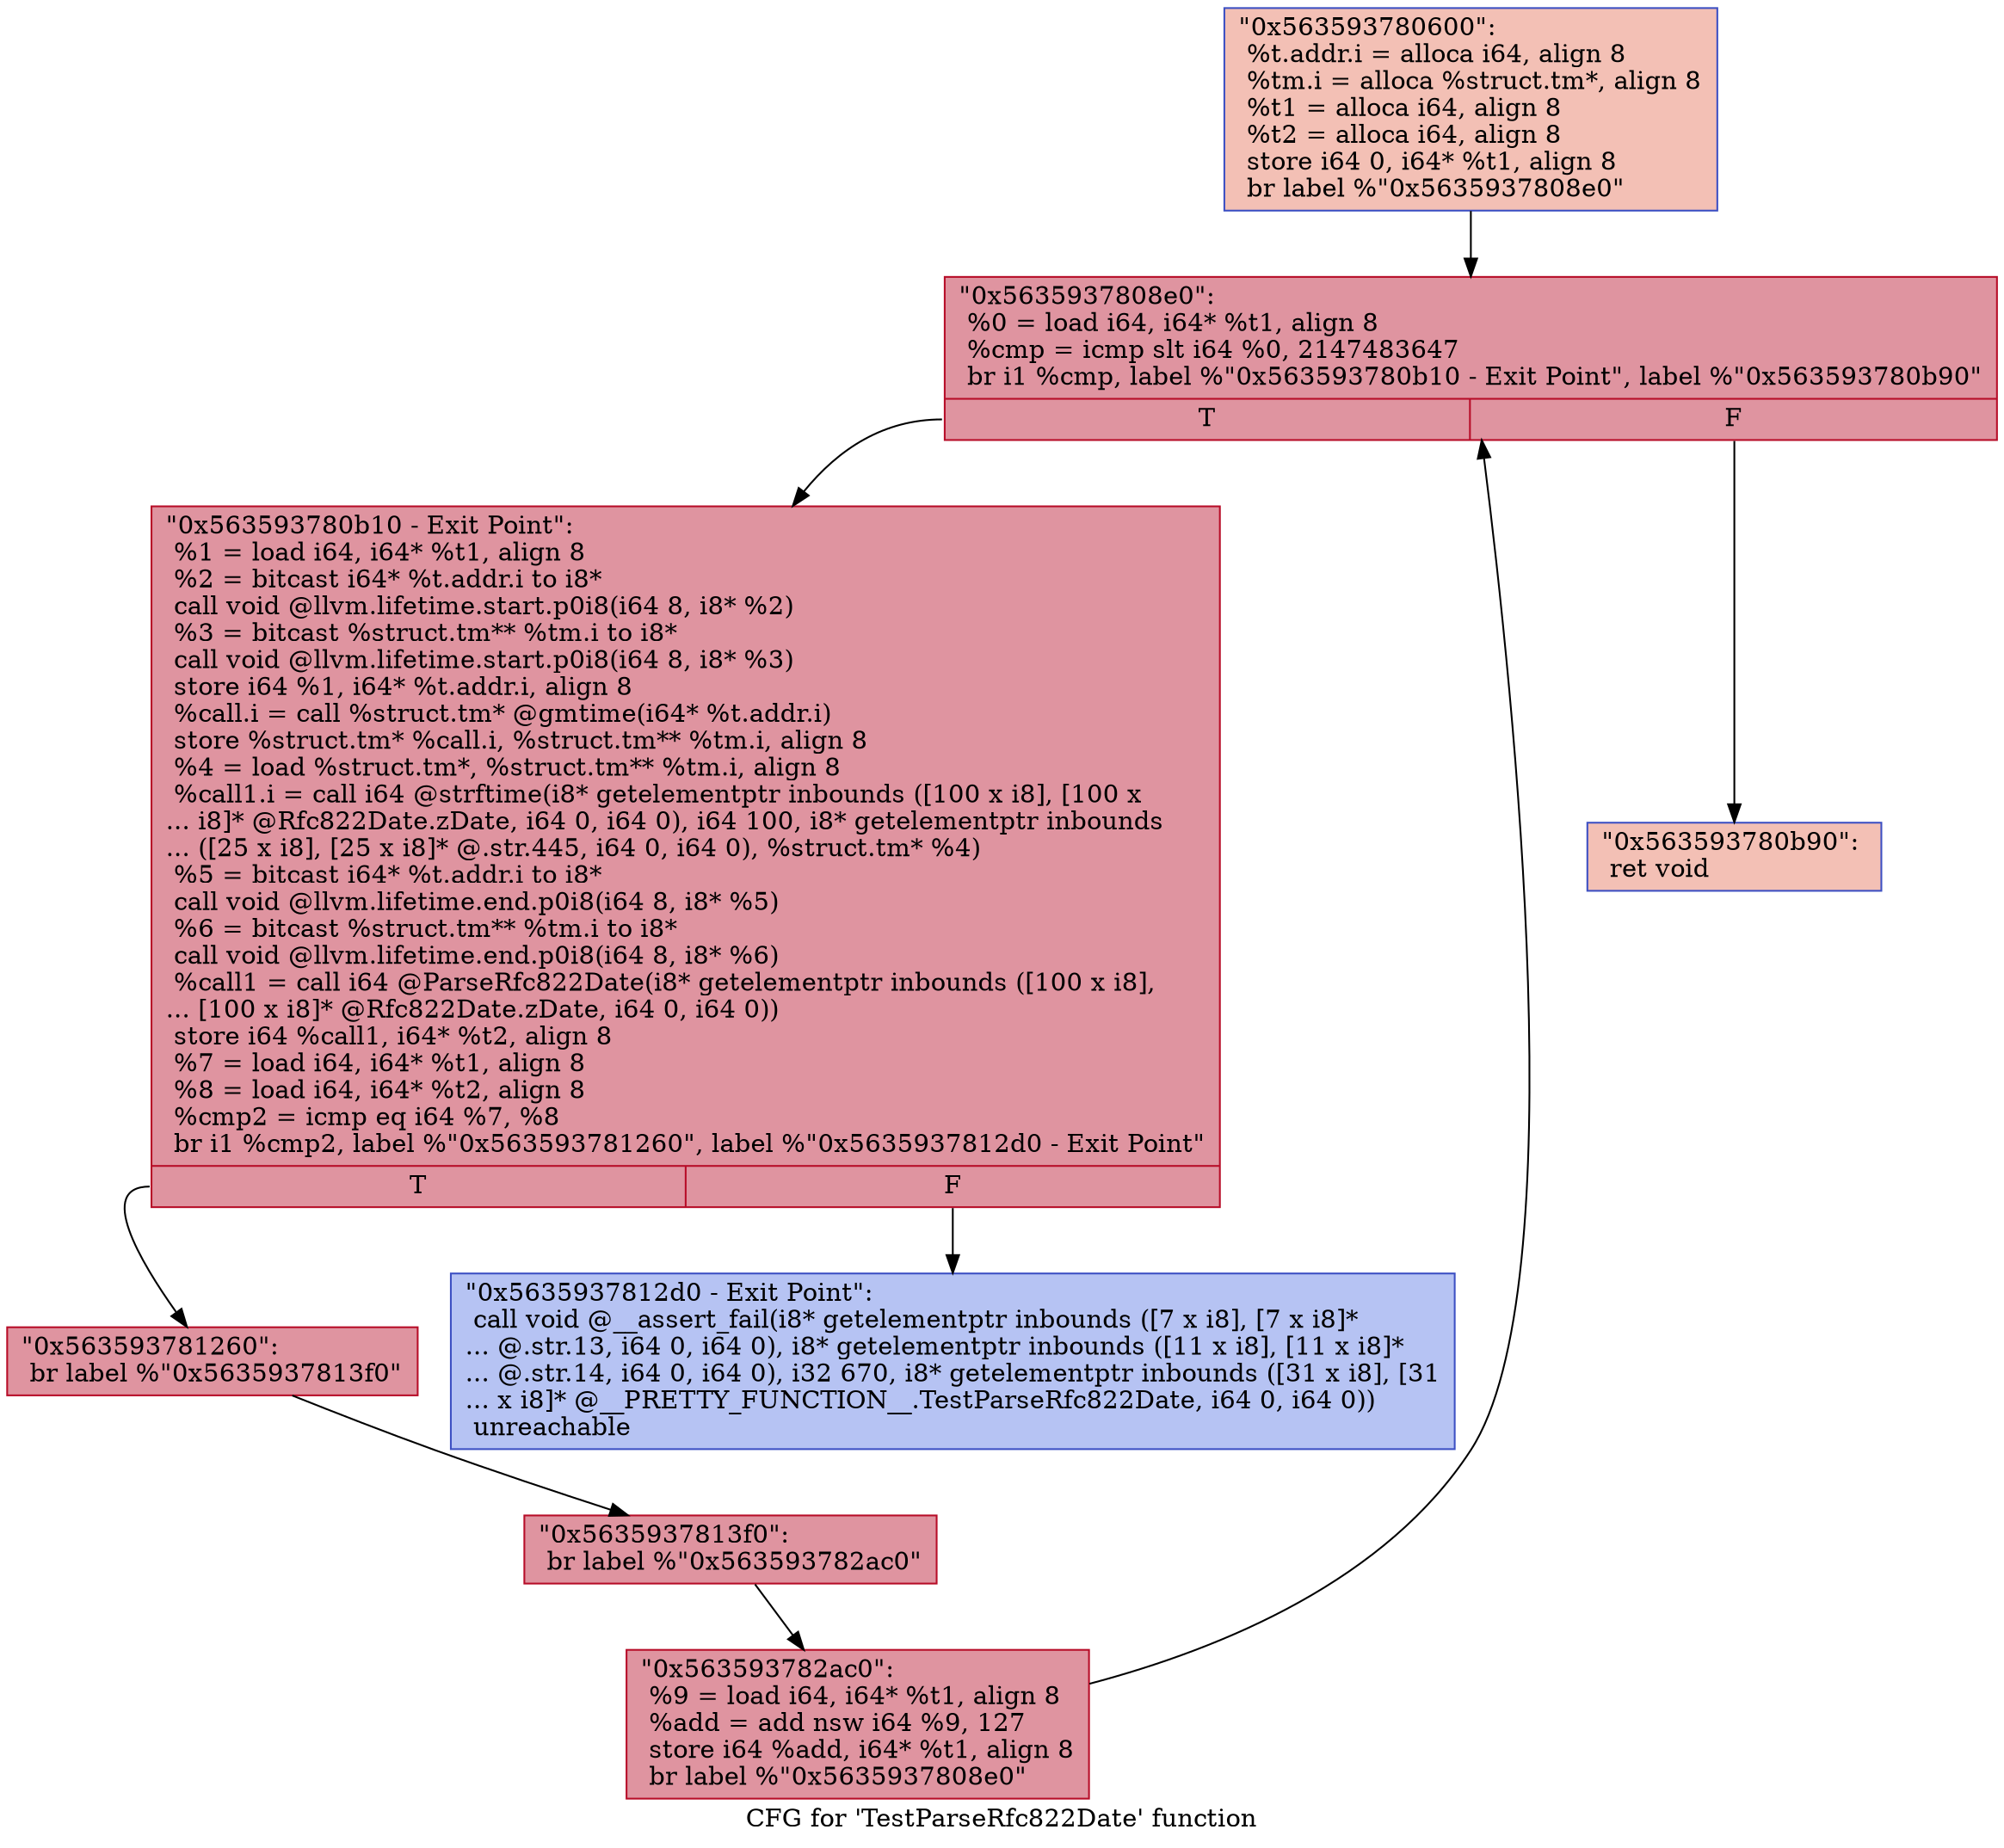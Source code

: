digraph "CFG for 'TestParseRfc822Date' function" {
	label="CFG for 'TestParseRfc822Date' function";

	Node0x563593780600 [shape=record,color="#3d50c3ff", style=filled, fillcolor="#e5705870",label="{\"0x563593780600\":\l  %t.addr.i = alloca i64, align 8\l  %tm.i = alloca %struct.tm*, align 8\l  %t1 = alloca i64, align 8\l  %t2 = alloca i64, align 8\l  store i64 0, i64* %t1, align 8\l  br label %\"0x5635937808e0\"\l}"];
	Node0x563593780600 -> Node0x5635937808e0;
	Node0x5635937808e0 [shape=record,color="#b70d28ff", style=filled, fillcolor="#b70d2870",label="{\"0x5635937808e0\":                                 \l  %0 = load i64, i64* %t1, align 8\l  %cmp = icmp slt i64 %0, 2147483647\l  br i1 %cmp, label %\"0x563593780b10 - Exit Point\", label %\"0x563593780b90\"\l|{<s0>T|<s1>F}}"];
	Node0x5635937808e0:s0 -> Node0x563593780b10;
	Node0x5635937808e0:s1 -> Node0x563593780b90;
	Node0x563593780b10 [shape=record,color="#b70d28ff", style=filled, fillcolor="#b70d2870",label="{\"0x563593780b10 - Exit Point\":                    \l  %1 = load i64, i64* %t1, align 8\l  %2 = bitcast i64* %t.addr.i to i8*\l  call void @llvm.lifetime.start.p0i8(i64 8, i8* %2)\l  %3 = bitcast %struct.tm** %tm.i to i8*\l  call void @llvm.lifetime.start.p0i8(i64 8, i8* %3)\l  store i64 %1, i64* %t.addr.i, align 8\l  %call.i = call %struct.tm* @gmtime(i64* %t.addr.i)\l  store %struct.tm* %call.i, %struct.tm** %tm.i, align 8\l  %4 = load %struct.tm*, %struct.tm** %tm.i, align 8\l  %call1.i = call i64 @strftime(i8* getelementptr inbounds ([100 x i8], [100 x\l... i8]* @Rfc822Date.zDate, i64 0, i64 0), i64 100, i8* getelementptr inbounds\l... ([25 x i8], [25 x i8]* @.str.445, i64 0, i64 0), %struct.tm* %4)\l  %5 = bitcast i64* %t.addr.i to i8*\l  call void @llvm.lifetime.end.p0i8(i64 8, i8* %5)\l  %6 = bitcast %struct.tm** %tm.i to i8*\l  call void @llvm.lifetime.end.p0i8(i64 8, i8* %6)\l  %call1 = call i64 @ParseRfc822Date(i8* getelementptr inbounds ([100 x i8],\l... [100 x i8]* @Rfc822Date.zDate, i64 0, i64 0))\l  store i64 %call1, i64* %t2, align 8\l  %7 = load i64, i64* %t1, align 8\l  %8 = load i64, i64* %t2, align 8\l  %cmp2 = icmp eq i64 %7, %8\l  br i1 %cmp2, label %\"0x563593781260\", label %\"0x5635937812d0 - Exit Point\"\l|{<s0>T|<s1>F}}"];
	Node0x563593780b10:s0 -> Node0x563593781260;
	Node0x563593780b10:s1 -> Node0x5635937812d0;
	Node0x563593781260 [shape=record,color="#b70d28ff", style=filled, fillcolor="#b70d2870",label="{\"0x563593781260\":                                 \l  br label %\"0x5635937813f0\"\l}"];
	Node0x563593781260 -> Node0x5635937813f0;
	Node0x5635937812d0 [shape=record,color="#3d50c3ff", style=filled, fillcolor="#5977e370",label="{\"0x5635937812d0 - Exit Point\":                    \l  call void @__assert_fail(i8* getelementptr inbounds ([7 x i8], [7 x i8]*\l... @.str.13, i64 0, i64 0), i8* getelementptr inbounds ([11 x i8], [11 x i8]*\l... @.str.14, i64 0, i64 0), i32 670, i8* getelementptr inbounds ([31 x i8], [31\l... x i8]* @__PRETTY_FUNCTION__.TestParseRfc822Date, i64 0, i64 0))\l  unreachable\l}"];
	Node0x5635937813f0 [shape=record,color="#b70d28ff", style=filled, fillcolor="#b70d2870",label="{\"0x5635937813f0\":                                 \l  br label %\"0x563593782ac0\"\l}"];
	Node0x5635937813f0 -> Node0x563593782ac0;
	Node0x563593782ac0 [shape=record,color="#b70d28ff", style=filled, fillcolor="#b70d2870",label="{\"0x563593782ac0\":                                 \l  %9 = load i64, i64* %t1, align 8\l  %add = add nsw i64 %9, 127\l  store i64 %add, i64* %t1, align 8\l  br label %\"0x5635937808e0\"\l}"];
	Node0x563593782ac0 -> Node0x5635937808e0;
	Node0x563593780b90 [shape=record,color="#3d50c3ff", style=filled, fillcolor="#e5705870",label="{\"0x563593780b90\":                                 \l  ret void\l}"];
}
